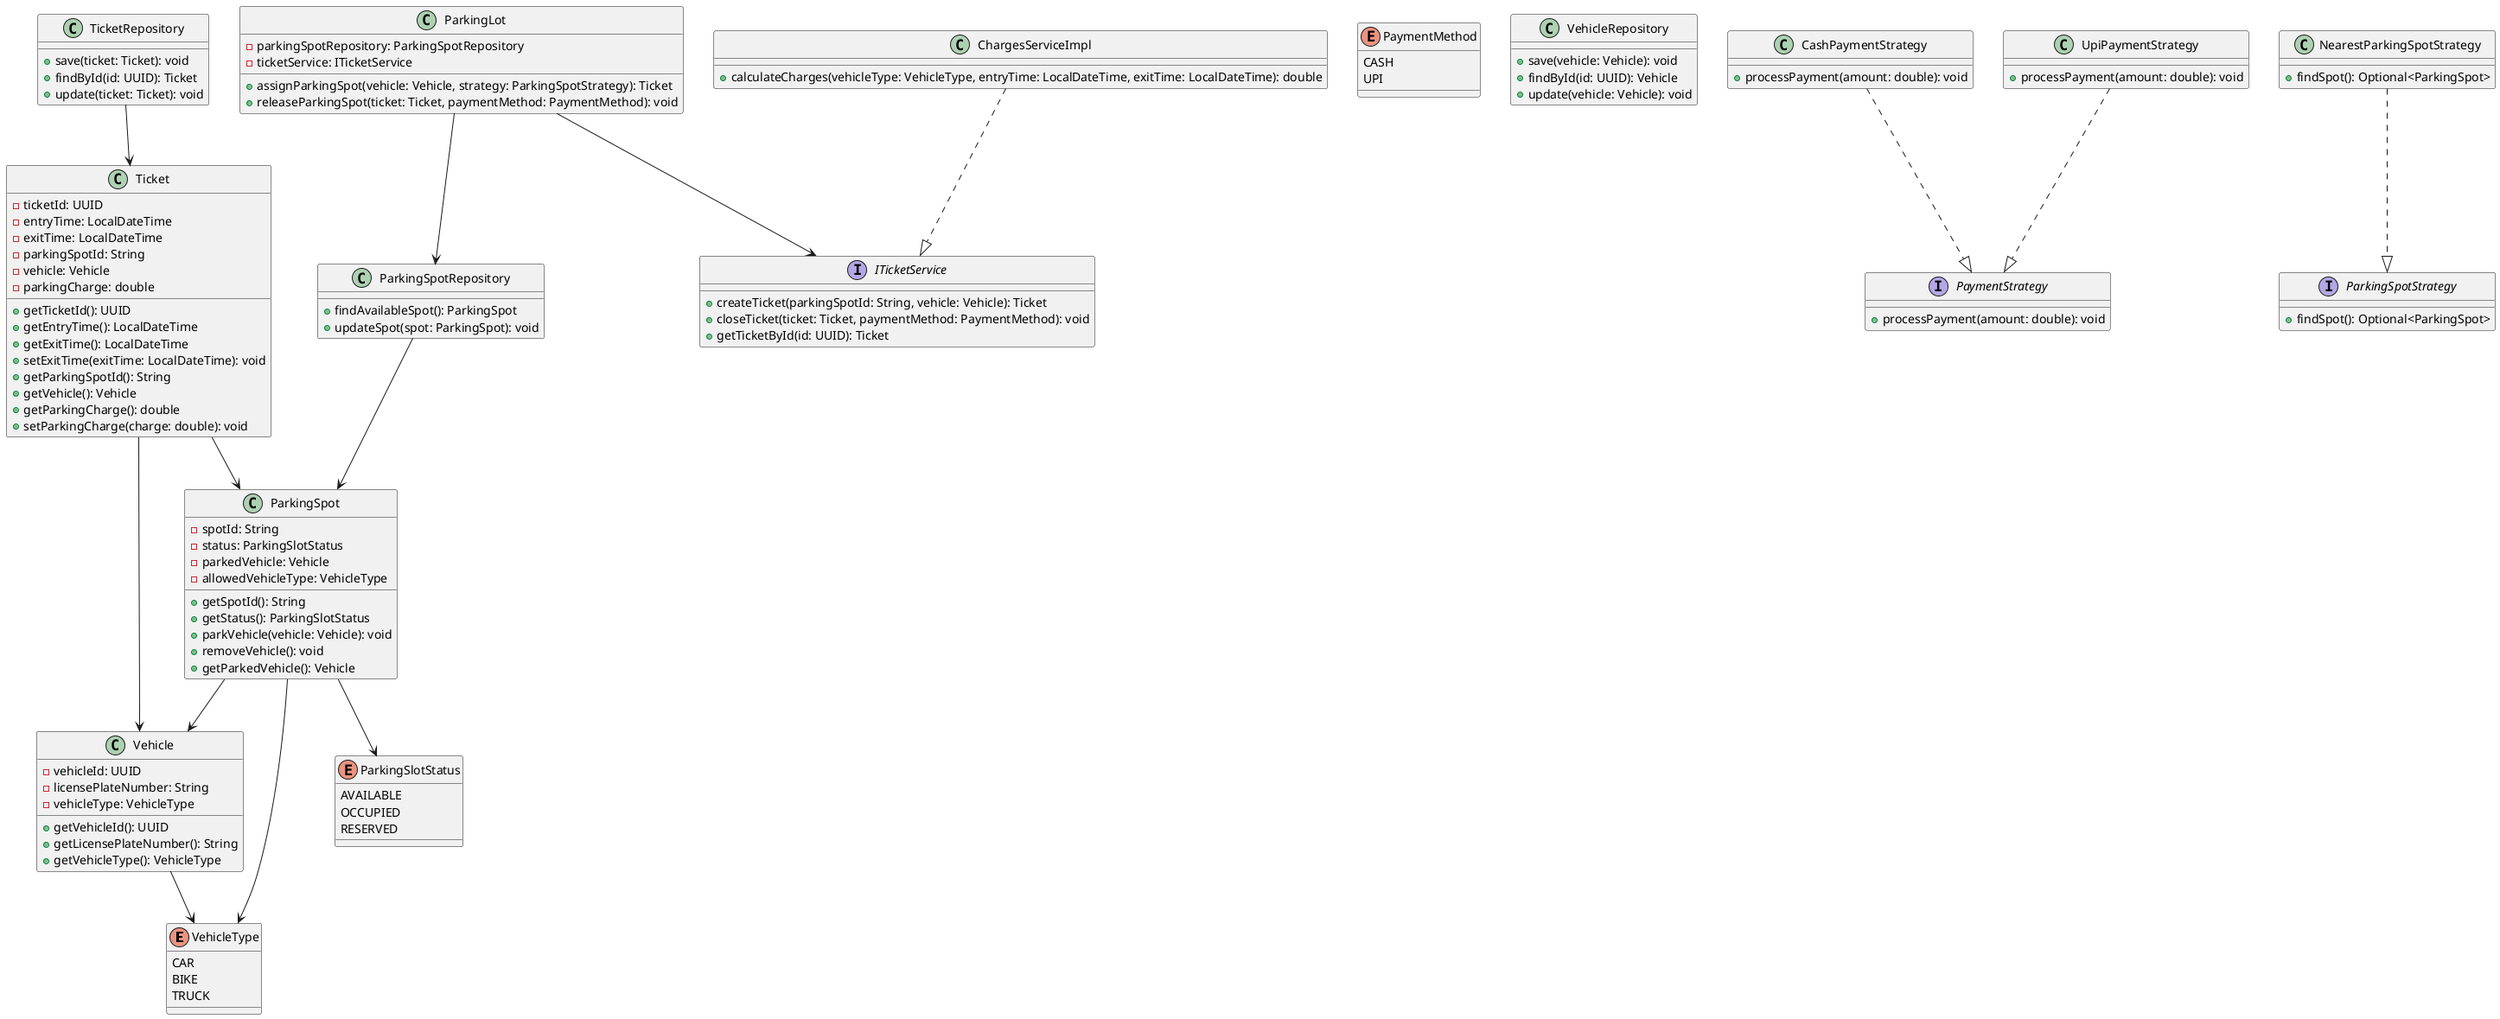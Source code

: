 package images;

@startuml

enum VehicleType {
    CAR
    BIKE
    TRUCK
}

enum ParkingSlotStatus {
    AVAILABLE
    OCCUPIED
    RESERVED
}

enum PaymentMethod {
    CASH
    UPI
}

class Vehicle {
    - vehicleId: UUID
    - licensePlateNumber: String
    - vehicleType: VehicleType
    + getVehicleId(): UUID
    + getLicensePlateNumber(): String
    + getVehicleType(): VehicleType
}

class ParkingSpot {
    - spotId: String
    - status: ParkingSlotStatus
    - parkedVehicle: Vehicle
    - allowedVehicleType: VehicleType
    + getSpotId(): String
    + getStatus(): ParkingSlotStatus
    + parkVehicle(vehicle: Vehicle): void
    + removeVehicle(): void
    + getParkedVehicle(): Vehicle
}

class Ticket {
    - ticketId: UUID
    - entryTime: LocalDateTime
    - exitTime: LocalDateTime
    - parkingSpotId: String
    - vehicle: Vehicle
    - parkingCharge: double
    + getTicketId(): UUID
    + getEntryTime(): LocalDateTime
    + getExitTime(): LocalDateTime
    + setExitTime(exitTime: LocalDateTime): void
    + getParkingSpotId(): String
    + getVehicle(): Vehicle
    + getParkingCharge(): double
    + setParkingCharge(charge: double): void
}

class ParkingSpotRepository {
    + findAvailableSpot(): ParkingSpot
    + updateSpot(spot: ParkingSpot): void
}

class VehicleRepository {
    + save(vehicle: Vehicle): void
    + findById(id: UUID): Vehicle
    + update(vehicle: Vehicle): void
}

class TicketRepository {
    + save(ticket: Ticket): void
    + findById(id: UUID): Ticket
    + update(ticket: Ticket): void
}

interface ITicketService {
    + createTicket(parkingSpotId: String, vehicle: Vehicle): Ticket
    + closeTicket(ticket: Ticket, paymentMethod: PaymentMethod): void
    + getTicketById(id: UUID): Ticket
}

class ChargesServiceImpl {
    + calculateCharges(vehicleType: VehicleType, entryTime: LocalDateTime, exitTime: LocalDateTime): double
}

interface PaymentStrategy {
    + processPayment(amount: double): void
}

class CashPaymentStrategy {
    + processPayment(amount: double): void
}

class UpiPaymentStrategy {
    + processPayment(amount: double): void
}

interface ParkingSpotStrategy {
    + findSpot(): Optional<ParkingSpot>
}

class NearestParkingSpotStrategy {
    + findSpot(): Optional<ParkingSpot>
}

class ParkingLot {
    - parkingSpotRepository: ParkingSpotRepository
    - ticketService: ITicketService
    + assignParkingSpot(vehicle: Vehicle, strategy: ParkingSpotStrategy): Ticket
    + releaseParkingSpot(ticket: Ticket, paymentMethod: PaymentMethod): void
}

Vehicle --> VehicleType
ParkingSpot --> ParkingSlotStatus
ParkingSpot --> Vehicle
ParkingSpot --> VehicleType
Ticket --> Vehicle
Ticket --> ParkingSpot
ParkingLot --> ParkingSpotRepository
ParkingLot --> ITicketService
ParkingSpotRepository --> ParkingSpot
TicketRepository --> Ticket
ChargesServiceImpl ..|> ITicketService
CashPaymentStrategy ..|> PaymentStrategy
UpiPaymentStrategy ..|> PaymentStrategy
NearestParkingSpotStrategy ..|> ParkingSpotStrategy

@enduml
